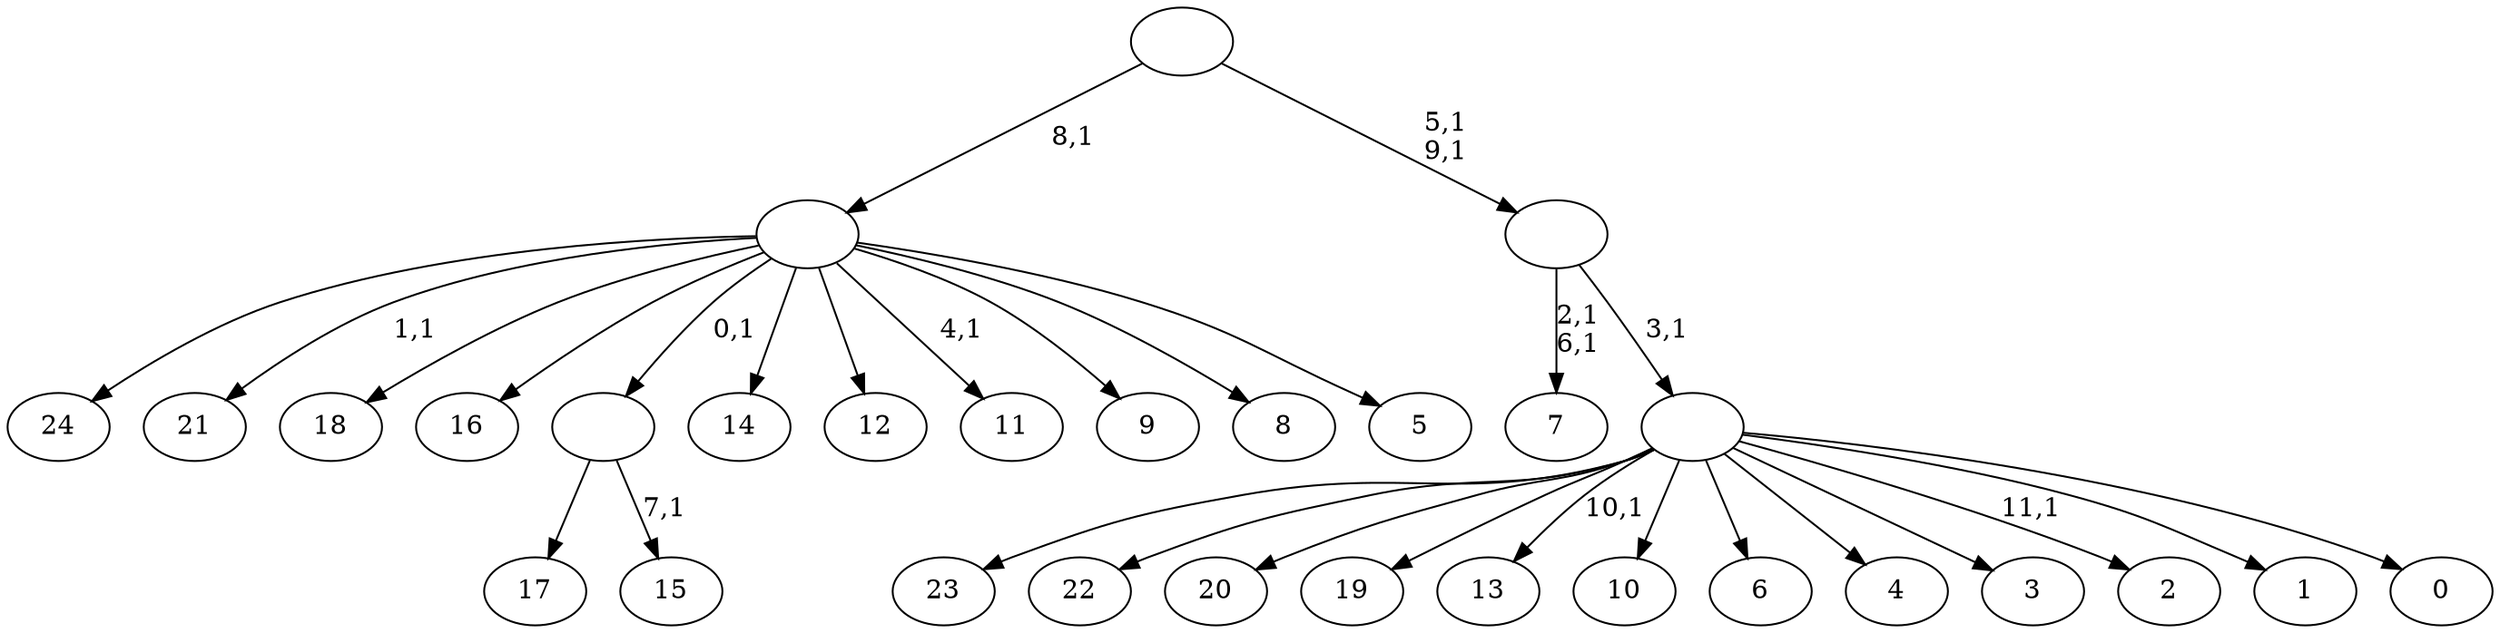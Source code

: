 digraph T {
	37 [label="24"]
	36 [label="23"]
	35 [label="22"]
	34 [label="21"]
	32 [label="20"]
	31 [label="19"]
	30 [label="18"]
	29 [label="17"]
	28 [label="16"]
	27 [label="15"]
	25 [label=""]
	24 [label="14"]
	23 [label="13"]
	21 [label="12"]
	20 [label="11"]
	18 [label="10"]
	17 [label="9"]
	16 [label="8"]
	15 [label="7"]
	12 [label="6"]
	11 [label="5"]
	10 [label=""]
	9 [label="4"]
	8 [label="3"]
	7 [label="2"]
	5 [label="1"]
	4 [label="0"]
	3 [label=""]
	2 [label=""]
	0 [label=""]
	25 -> 27 [label="7,1"]
	25 -> 29 [label=""]
	10 -> 20 [label="4,1"]
	10 -> 34 [label="1,1"]
	10 -> 37 [label=""]
	10 -> 30 [label=""]
	10 -> 28 [label=""]
	10 -> 25 [label="0,1"]
	10 -> 24 [label=""]
	10 -> 21 [label=""]
	10 -> 17 [label=""]
	10 -> 16 [label=""]
	10 -> 11 [label=""]
	3 -> 7 [label="11,1"]
	3 -> 23 [label="10,1"]
	3 -> 36 [label=""]
	3 -> 35 [label=""]
	3 -> 32 [label=""]
	3 -> 31 [label=""]
	3 -> 18 [label=""]
	3 -> 12 [label=""]
	3 -> 9 [label=""]
	3 -> 8 [label=""]
	3 -> 5 [label=""]
	3 -> 4 [label=""]
	2 -> 15 [label="2,1\n6,1"]
	2 -> 3 [label="3,1"]
	0 -> 2 [label="5,1\n9,1"]
	0 -> 10 [label="8,1"]
}
